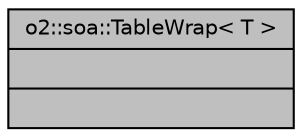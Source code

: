 digraph "o2::soa::TableWrap&lt; T &gt;"
{
 // INTERACTIVE_SVG=YES
  bgcolor="transparent";
  edge [fontname="Helvetica",fontsize="10",labelfontname="Helvetica",labelfontsize="10"];
  node [fontname="Helvetica",fontsize="10",shape=record];
  Node1 [label="{o2::soa::TableWrap\< T \>\n||}",height=0.2,width=0.4,color="black", fillcolor="grey75", style="filled", fontcolor="black"];
}
